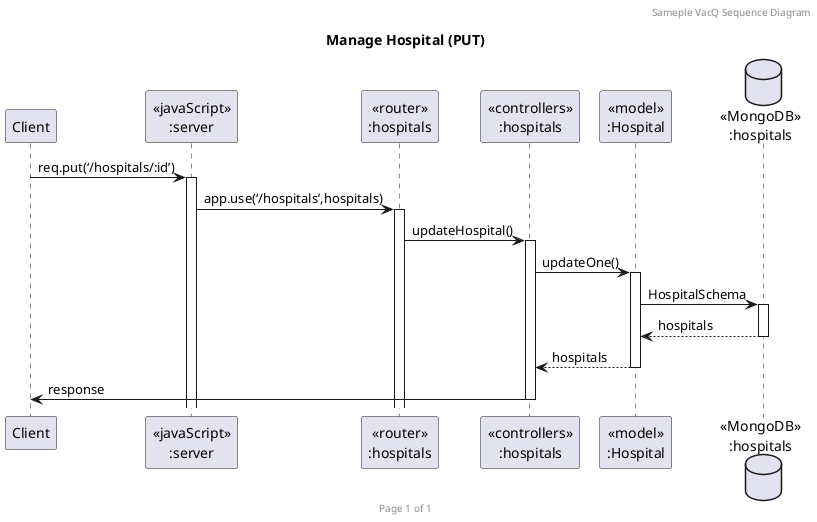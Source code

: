 @startuml Manage Hospital (PUT)

header Sameple VacQ Sequence Diagram
footer Page %page% of %lastpage%
title “Manage Hospital (PUT)”

participant “Client” as client
participant “<<javaScript>>\n:server” as server
participant “<<router>>\n:hospitals” as routerHospitals
participant “<<controllers>>\n:hospitals” as controllersHospitals
participant “<<model>>\n:Hospital” as modelHospital
database “<<MongoDB>>\n:hospitals” as HospitalsDatabase

client->server ++:req.put(‘/hospitals/:id’)
server->routerHospitals ++:app.use(‘/hospitals’,hospitals)
routerHospitals -> controllersHospitals ++:updateHospital()
controllersHospitals->modelHospital ++:updateOne()
modelHospital ->HospitalsDatabase ++: HospitalSchema
HospitalsDatabase --> modelHospital --: hospitals
controllersHospitals <-- modelHospital --:hospitals
controllersHospitals->client --:response

@enduml
